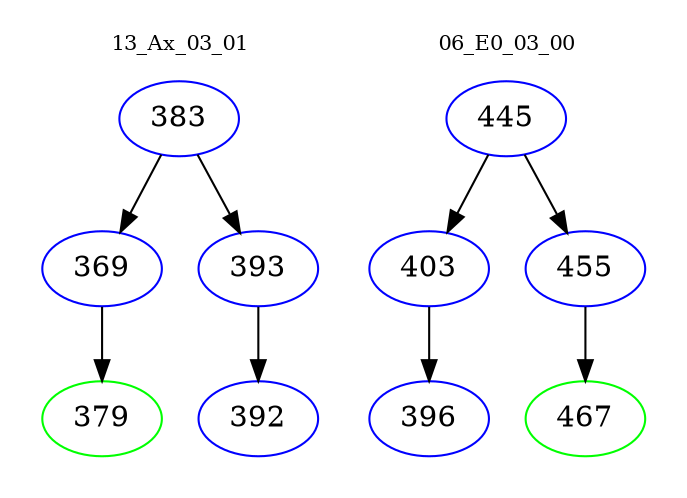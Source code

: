 digraph{
subgraph cluster_0 {
color = white
label = "13_Ax_03_01";
fontsize=10;
T0_383 [label="383", color="blue"]
T0_383 -> T0_369 [color="black"]
T0_369 [label="369", color="blue"]
T0_369 -> T0_379 [color="black"]
T0_379 [label="379", color="green"]
T0_383 -> T0_393 [color="black"]
T0_393 [label="393", color="blue"]
T0_393 -> T0_392 [color="black"]
T0_392 [label="392", color="blue"]
}
subgraph cluster_1 {
color = white
label = "06_E0_03_00";
fontsize=10;
T1_445 [label="445", color="blue"]
T1_445 -> T1_403 [color="black"]
T1_403 [label="403", color="blue"]
T1_403 -> T1_396 [color="black"]
T1_396 [label="396", color="blue"]
T1_445 -> T1_455 [color="black"]
T1_455 [label="455", color="blue"]
T1_455 -> T1_467 [color="black"]
T1_467 [label="467", color="green"]
}
}
